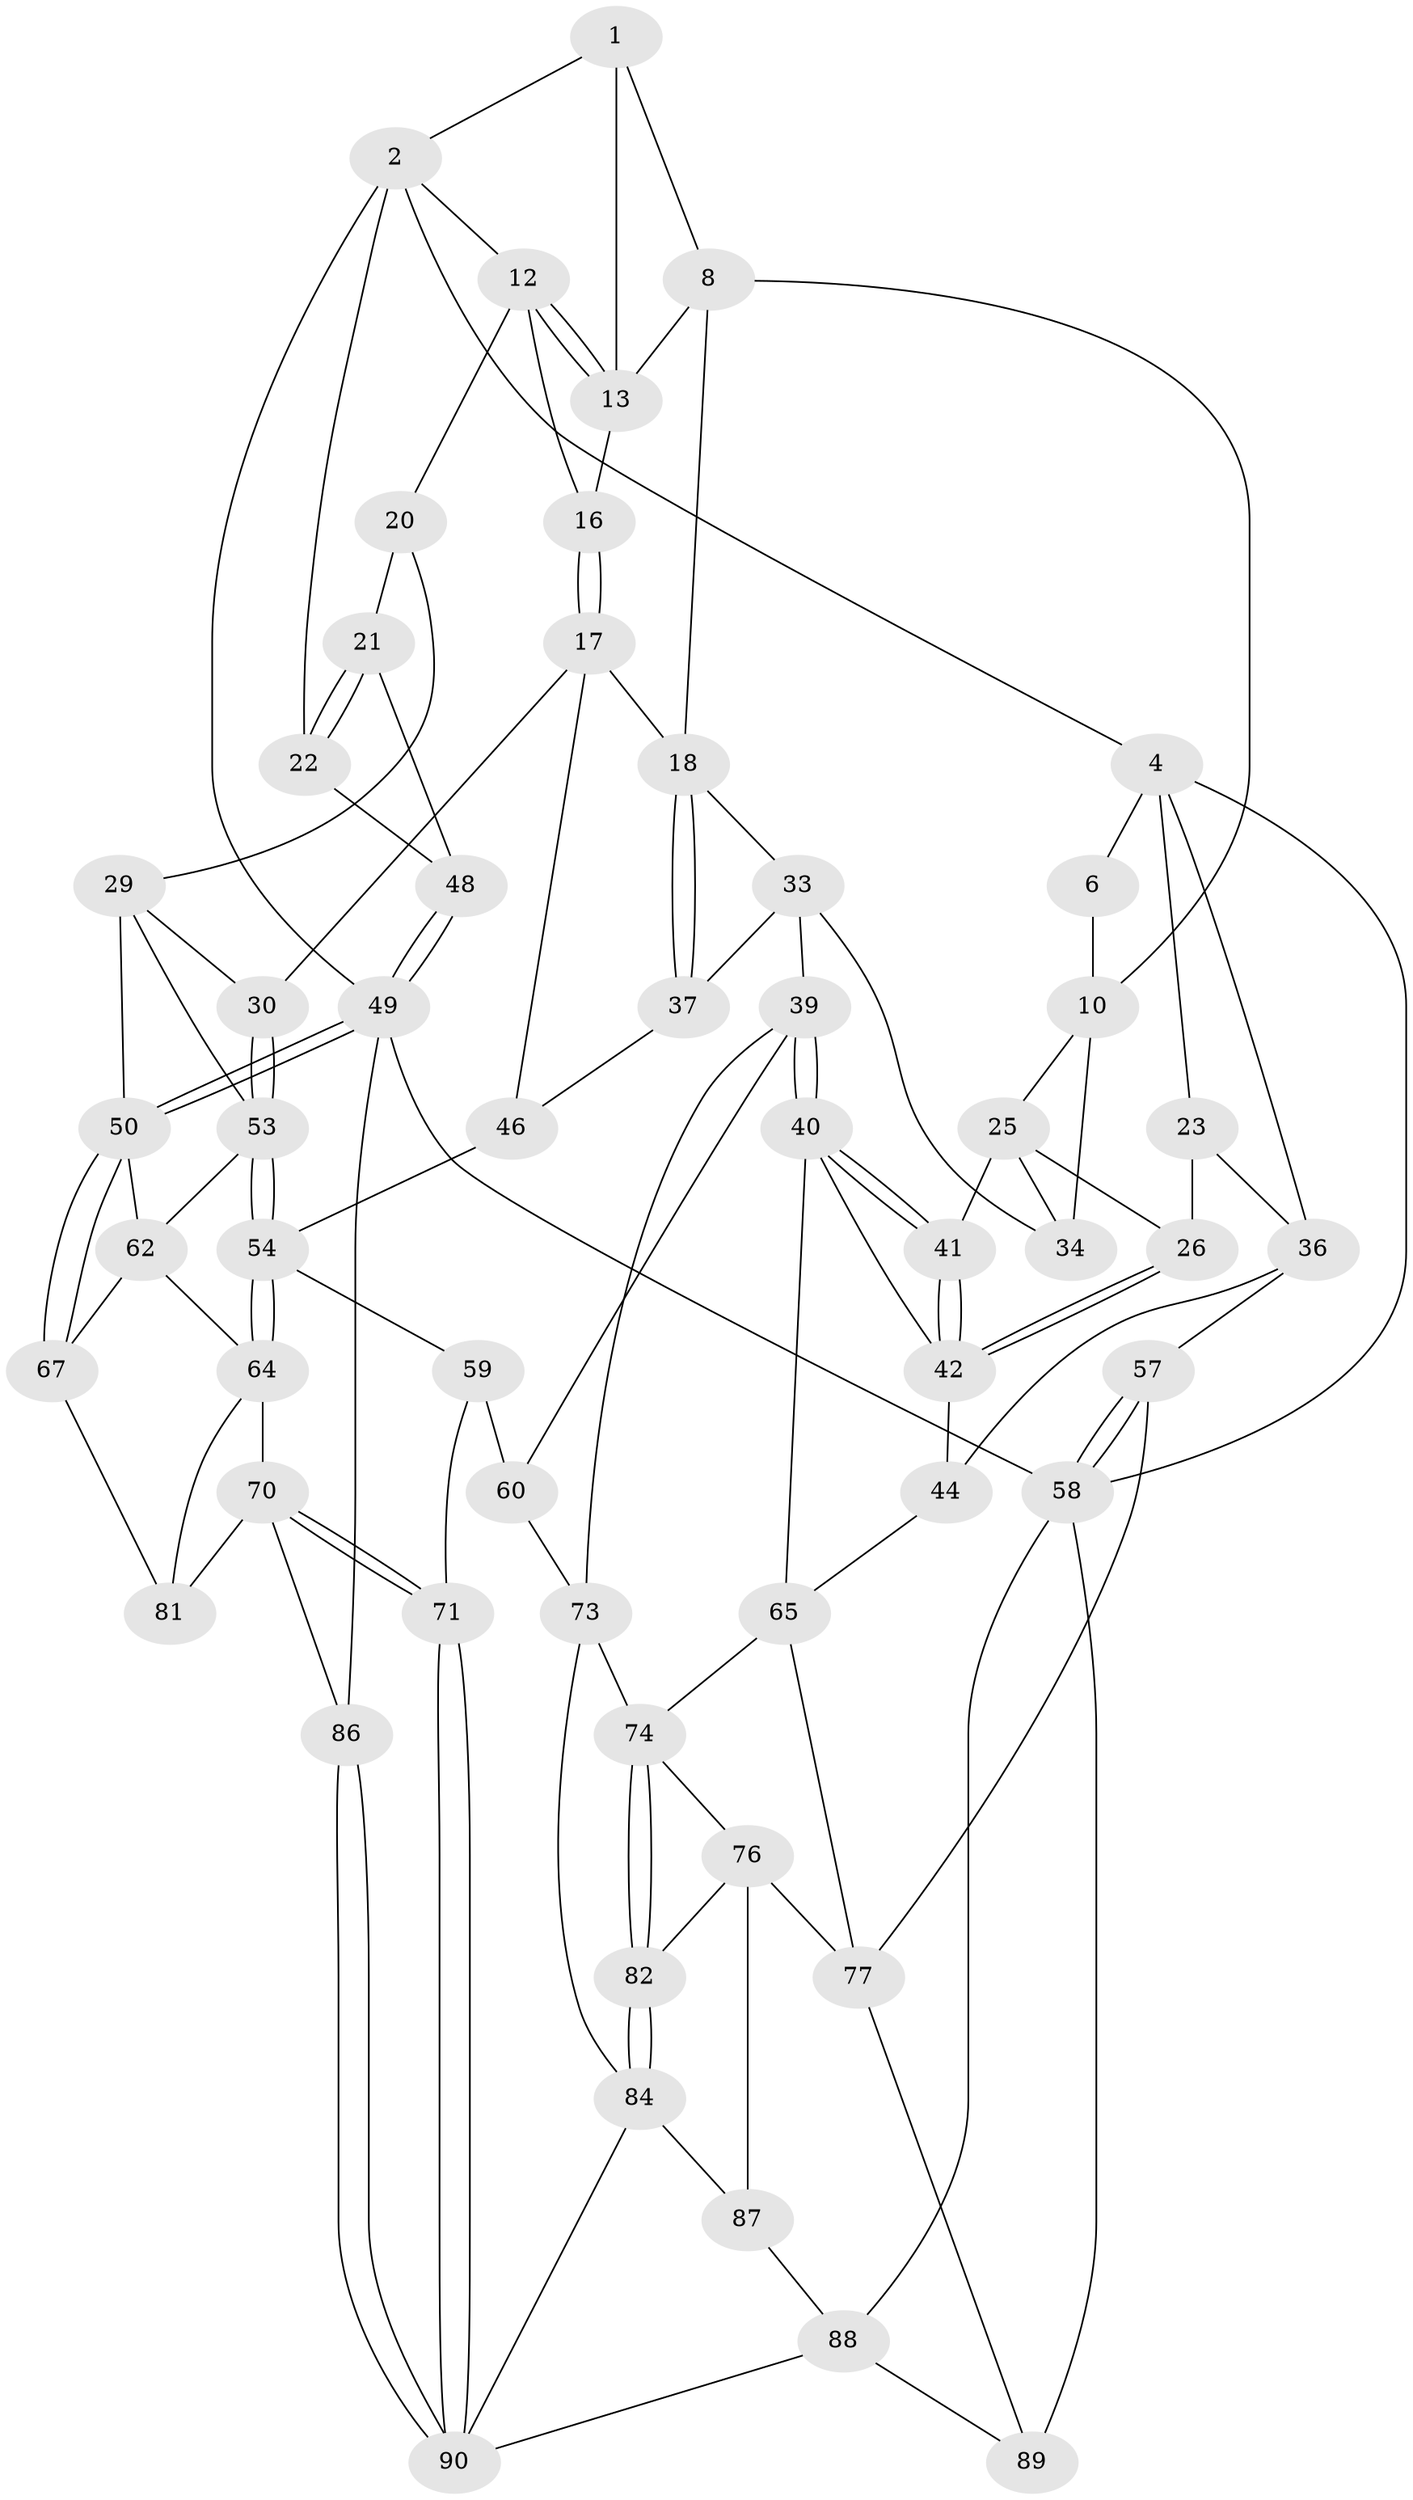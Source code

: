 // original degree distribution, {3: 0.02127659574468085, 4: 0.2553191489361702, 6: 0.23404255319148937, 5: 0.48936170212765956}
// Generated by graph-tools (version 1.1) at 2025/42/03/06/25 10:42:33]
// undirected, 56 vertices, 121 edges
graph export_dot {
graph [start="1"]
  node [color=gray90,style=filled];
  1 [pos="+0.41114400621738756+0",super="+7"];
  2 [pos="+0.6770661822056961+0",super="+3"];
  4 [pos="+0+0",super="+5"];
  6 [pos="+0.20706898743552227+0",super="+11"];
  8 [pos="+0.4058705337628708+0.08930857471045489",super="+9"];
  10 [pos="+0.30342898972698434+0.14419305247372752",super="+24"];
  12 [pos="+0.6823327370963399+0.023780044705830224",super="+15"];
  13 [pos="+0.519886531477605+0.05028100057229075",super="+14"];
  16 [pos="+0.6046934210040832+0.204375043148988"];
  17 [pos="+0.58139138065571+0.2857751301249871",super="+31"];
  18 [pos="+0.5086180087427834+0.30115958928491154",super="+19"];
  20 [pos="+0.8326301773277233+0.14269092721046944",super="+28"];
  21 [pos="+1+0",super="+32"];
  22 [pos="+1+0"];
  23 [pos="+0.13989381634397655+0.13210095419580614",super="+27"];
  25 [pos="+0.21520501856353094+0.25936622343993465",super="+35"];
  26 [pos="+0.12925469111922638+0.2833070870799015"];
  29 [pos="+0.8209700525828201+0.3717861077188371",super="+52"];
  30 [pos="+0.6399326588729719+0.34281418945513875"];
  33 [pos="+0.3704061126522474+0.29645592411520555",super="+38"];
  34 [pos="+0.3211829776025094+0.3223281452751605"];
  36 [pos="+0+0.2128717634662142",super="+45"];
  37 [pos="+0.4408351160744333+0.4467855526934008"];
  39 [pos="+0.3650594979126368+0.5143029303655015",super="+61"];
  40 [pos="+0.3041740052441989+0.49137720998227985",super="+47"];
  41 [pos="+0.2752060911265503+0.3844688139204015"];
  42 [pos="+0.135559305904561+0.34631007620259535",super="+43"];
  44 [pos="+0+0.47013866421479256"];
  46 [pos="+0.5893769477148347+0.5142139885691854"];
  48 [pos="+1+0.35813282787096"];
  49 [pos="+1+0.6693023336941508",super="+68"];
  50 [pos="+1+0.6535256474342127",super="+51"];
  53 [pos="+0.72573869998376+0.5708071571047065",super="+56"];
  54 [pos="+0.7118266968618823+0.5910167381490902",super="+55"];
  57 [pos="+0+0.8150067440952719"];
  58 [pos="+0+1",super="+94"];
  59 [pos="+0.5908662156096605+0.5373451942849562",super="+72"];
  60 [pos="+0.4668735490422691+0.5773261421778171",super="+79"];
  62 [pos="+0.8457197045564797+0.5902603827589717",super="+63"];
  64 [pos="+0.7158987214228041+0.6110112494143789",super="+69"];
  65 [pos="+0.19743398125863515+0.5317118681939683",super="+66"];
  67 [pos="+0.8507572394686419+0.6769573688271355"];
  70 [pos="+0.5927856995542985+0.7828392392117771",super="+85"];
  71 [pos="+0.586843893402845+0.7863438822546359"];
  73 [pos="+0.36625495397096036+0.5988860592795733",super="+80"];
  74 [pos="+0.31260573152315513+0.6755422341671097",super="+75"];
  76 [pos="+0.2085720757089055+0.7273551032499405",super="+83"];
  77 [pos="+0.07548138760349601+0.6980267839113896",super="+78"];
  81 [pos="+0.7977570680827009+0.6969170118768399"];
  82 [pos="+0.2817215184123683+0.7333565610532181"];
  84 [pos="+0.3420277908688463+0.7735738870596043",super="+92"];
  86 [pos="+1+1"];
  87 [pos="+0.1969600375557378+0.8314343894238381"];
  88 [pos="+0.16257789176521925+0.8949114629899337",super="+93"];
  89 [pos="+0.07703742342634065+0.8965135261202376"];
  90 [pos="+0.544194920547458+1",super="+91"];
  1 -- 2;
  1 -- 8;
  1 -- 13;
  2 -- 12;
  2 -- 49;
  2 -- 4;
  2 -- 22;
  4 -- 36;
  4 -- 58;
  4 -- 6;
  4 -- 23;
  6 -- 10;
  8 -- 13;
  8 -- 10;
  8 -- 18;
  10 -- 25;
  10 -- 34;
  12 -- 13;
  12 -- 13;
  12 -- 16;
  12 -- 20;
  13 -- 16;
  16 -- 17;
  16 -- 17;
  17 -- 18;
  17 -- 46;
  17 -- 30;
  18 -- 37;
  18 -- 37;
  18 -- 33;
  20 -- 21 [weight=2];
  20 -- 29;
  21 -- 22;
  21 -- 22;
  21 -- 48;
  22 -- 48;
  23 -- 26;
  23 -- 36;
  25 -- 26;
  25 -- 34;
  25 -- 41;
  26 -- 42;
  26 -- 42;
  29 -- 30;
  29 -- 50;
  29 -- 53;
  30 -- 53;
  30 -- 53;
  33 -- 34;
  33 -- 37;
  33 -- 39;
  36 -- 57;
  36 -- 44;
  37 -- 46;
  39 -- 40;
  39 -- 40;
  39 -- 73;
  39 -- 60;
  40 -- 41;
  40 -- 41;
  40 -- 65;
  40 -- 42;
  41 -- 42;
  41 -- 42;
  42 -- 44;
  44 -- 65;
  46 -- 54;
  48 -- 49;
  48 -- 49;
  49 -- 50;
  49 -- 50;
  49 -- 58;
  49 -- 86;
  50 -- 67;
  50 -- 67;
  50 -- 62;
  53 -- 54;
  53 -- 54;
  53 -- 62;
  54 -- 64;
  54 -- 64;
  54 -- 59;
  57 -- 58;
  57 -- 58;
  57 -- 77;
  58 -- 89;
  58 -- 88;
  59 -- 60 [weight=2];
  59 -- 71;
  60 -- 73;
  62 -- 64;
  62 -- 67;
  64 -- 81;
  64 -- 70;
  65 -- 74;
  65 -- 77;
  67 -- 81;
  70 -- 71;
  70 -- 71;
  70 -- 81;
  70 -- 86;
  71 -- 90;
  71 -- 90;
  73 -- 74;
  73 -- 84;
  74 -- 82;
  74 -- 82;
  74 -- 76;
  76 -- 77;
  76 -- 82;
  76 -- 87;
  77 -- 89;
  82 -- 84;
  82 -- 84;
  84 -- 90;
  84 -- 87;
  86 -- 90;
  86 -- 90;
  87 -- 88;
  88 -- 89;
  88 -- 90;
}
